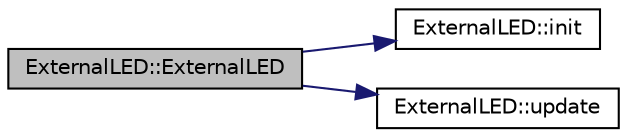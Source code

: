 digraph "ExternalLED::ExternalLED"
{
 // INTERACTIVE_SVG=YES
  edge [fontname="Helvetica",fontsize="10",labelfontname="Helvetica",labelfontsize="10"];
  node [fontname="Helvetica",fontsize="10",shape=record];
  rankdir="LR";
  Node1 [label="ExternalLED::ExternalLED",height=0.2,width=0.4,color="black", fillcolor="grey75", style="filled", fontcolor="black"];
  Node1 -> Node2 [color="midnightblue",fontsize="10",style="solid",fontname="Helvetica"];
  Node2 [label="ExternalLED::init",height=0.2,width=0.4,color="black", fillcolor="white", style="filled",URL="$classExternalLED.html#a28ac4e29e709c5be94a074f78bcdbcb6"];
  Node1 -> Node3 [color="midnightblue",fontsize="10",style="solid",fontname="Helvetica"];
  Node3 [label="ExternalLED::update",height=0.2,width=0.4,color="black", fillcolor="white", style="filled",URL="$classExternalLED.html#a8cb1175f00faa179f2f68f39ac50a458"];
}
